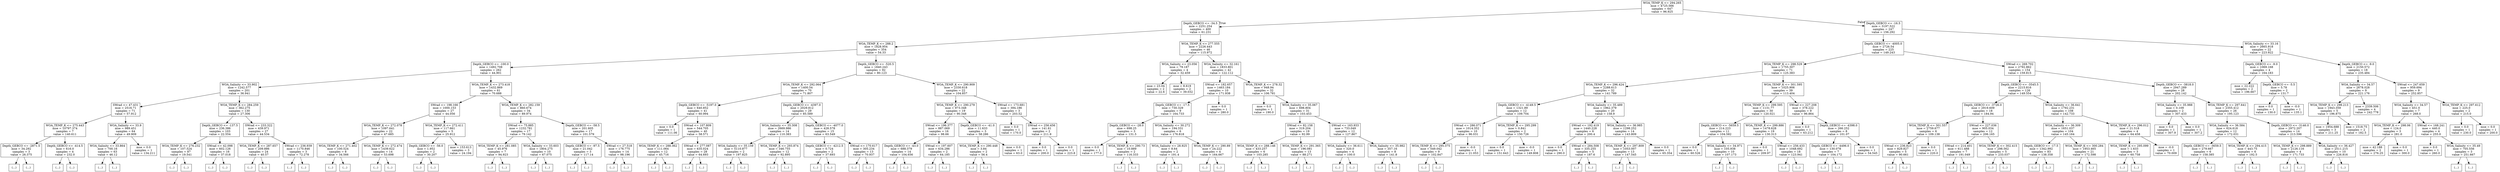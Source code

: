digraph Tree {
node [shape=box] ;
0 [label="WOA_TEMP_K <= 294.265\nmse = 4725.566\nsamples = 647\nvalue = 96.925"] ;
1 [label="Depth_GEBCO <= -34.5\nmse = 2251.254\nsamples = 400\nvalue = 61.231"] ;
0 -> 1 [labeldistance=2.5, labelangle=45, headlabel="True"] ;
2 [label="WOA_TEMP_K <= 288.2\nmse = 1828.954\nsamples = 354\nvalue = 54.33"] ;
1 -> 2 ;
3 [label="Depth_GEBCO <= -100.0\nmse = 1492.708\nsamples = 262\nvalue = 44.901"] ;
2 -> 3 ;
4 [label="WOA_Salinity <= 33.902\nmse = 1242.577\nsamples = 201\nvalue = 36.941"] ;
3 -> 4 ;
5 [label="SWrad <= 47.431\nmse = 2516.71\nsamples = 71\nvalue = 57.912"] ;
4 -> 5 ;
6 [label="WOA_TEMP_K <= 275.443\nmse = 10797.374\nsamples = 7\nvalue = 140.611"] ;
5 -> 6 ;
7 [label="Depth_GEBCO <= -2871.5\nmse = 34.292\nsamples = 3\nvalue = 26.375"] ;
6 -> 7 ;
8 [label="(...)"] ;
7 -> 8 ;
11 [label="(...)"] ;
7 -> 11 ;
12 [label="Depth_GEBCO <= -414.5\nmse = 616.0\nsamples = 4\nvalue = 232.0"] ;
6 -> 12 ;
13 [label="(...)"] ;
12 -> 13 ;
16 [label="(...)"] ;
12 -> 16 ;
17 [label="WOA_Salinity <= 33.9\nmse = 989.451\nsamples = 64\nvalue = 49.909"] ;
5 -> 17 ;
18 [label="WOA_Salinity <= 33.864\nmse = 700.16\nsamples = 63\nvalue = 46.12"] ;
17 -> 18 ;
19 [label="(...)"] ;
18 -> 19 ;
118 [label="(...)"] ;
18 -> 118 ;
131 [label="mse = 0.0\nsamples = 1\nvalue = 134.211"] ;
17 -> 131 ;
132 [label="WOA_TEMP_K <= 284.259\nmse = 362.275\nsamples = 130\nvalue = 27.306"] ;
4 -> 132 ;
133 [label="Depth_GEBCO <= -137.5\nmse = 236.386\nsamples = 103\nvalue = 22.554"] ;
132 -> 133 ;
134 [label="WOA_TEMP_K <= 276.232\nmse = 107.524\nsamples = 87\nvalue = 19.541"] ;
133 -> 134 ;
135 [label="(...)"] ;
134 -> 135 ;
174 [label="(...)"] ;
134 -> 174 ;
241 [label="SWrad <= 42.098\nmse = 602.126\nsamples = 16\nvalue = 37.018"] ;
133 -> 241 ;
242 [label="(...)"] ;
241 -> 242 ;
249 [label="(...)"] ;
241 -> 249 ;
266 [label="SWrad <= 233.322\nmse = 439.971\nsamples = 27\nvalue = 44.534"] ;
132 -> 266 ;
267 [label="WOA_TEMP_K <= 287.657\nmse = 209.886\nsamples = 24\nvalue = 40.57"] ;
266 -> 267 ;
268 [label="(...)"] ;
267 -> 268 ;
295 [label="(...)"] ;
267 -> 295 ;
306 [label="SWrad <= 236.939\nmse = 1170.846\nsamples = 3\nvalue = 72.278"] ;
266 -> 306 ;
307 [label="(...)"] ;
306 -> 307 ;
308 [label="(...)"] ;
306 -> 308 ;
311 [label="WOA_TEMP_K <= 273.418\nmse = 1432.869\nsamples = 61\nvalue = 70.688"] ;
3 -> 311 ;
312 [label="SWrad <= 198.166\nmse = 1000.153\nsamples = 27\nvalue = 44.056"] ;
311 -> 312 ;
313 [label="WOA_TEMP_K <= 272.078\nmse = 1097.641\nsamples = 22\nvalue = 47.685"] ;
312 -> 313 ;
314 [label="WOA_TEMP_K <= 271.402\nmse = 100.524\nsamples = 8\nvalue = 34.566"] ;
313 -> 314 ;
315 [label="(...)"] ;
314 -> 315 ;
316 [label="(...)"] ;
314 -> 316 ;
325 [label="WOA_TEMP_K <= 272.474\nmse = 1439.622\nsamples = 14\nvalue = 53.698"] ;
313 -> 325 ;
326 [label="(...)"] ;
325 -> 326 ;
327 [label="(...)"] ;
325 -> 327 ;
330 [label="WOA_TEMP_K <= 272.411\nmse = 117.661\nsamples = 5\nvalue = 25.912"] ;
312 -> 330 ;
331 [label="Depth_GEBCO <= -56.0\nmse = 1.952\nsamples = 2\nvalue = 30.207"] ;
330 -> 331 ;
332 [label="(...)"] ;
331 -> 332 ;
333 [label="(...)"] ;
331 -> 333 ;
334 [label="mse = 153.613\nsamples = 3\nvalue = 24.194"] ;
330 -> 334 ;
335 [label="WOA_TEMP_K <= 282.159\nmse = 860.674\nsamples = 34\nvalue = 89.974"] ;
311 -> 335 ;
336 [label="SWrad <= 75.885\nmse = 1232.781\nsamples = 17\nvalue = 79.142"] ;
335 -> 336 ;
337 [label="WOA_TEMP_K <= 281.085\nmse = 45.976\nsamples = 7\nvalue = 94.923"] ;
336 -> 337 ;
338 [label="(...)"] ;
337 -> 338 ;
345 [label="(...)"] ;
337 -> 345 ;
350 [label="WOA_Salinity <= 33.603\nmse = 1804.275\nsamples = 10\nvalue = 67.075"] ;
336 -> 350 ;
351 [label="(...)"] ;
350 -> 351 ;
352 [label="(...)"] ;
350 -> 352 ;
355 [label="Depth_GEBCO <= -58.5\nmse = 201.605\nsamples = 17\nvalue = 101.579"] ;
335 -> 355 ;
356 [label="Depth_GEBCO <= -97.5\nmse = 21.042\nsamples = 3\nvalue = 117.14"] ;
355 -> 356 ;
357 [label="(...)"] ;
356 -> 357 ;
358 [label="(...)"] ;
356 -> 358 ;
361 [label="SWrad <= 27.518\nmse = 176.775\nsamples = 14\nvalue = 98.196"] ;
355 -> 361 ;
362 [label="(...)"] ;
361 -> 362 ;
363 [label="(...)"] ;
361 -> 363 ;
380 [label="Depth_GEBCO <= -520.5\nmse = 1840.243\nsamples = 92\nvalue = 80.123"] ;
2 -> 380 ;
381 [label="WOA_TEMP_K <= 292.064\nmse = 1400.54\nsamples = 70\nvalue = 71.807"] ;
380 -> 381 ;
382 [label="Depth_GEBCO <= -5197.0\nmse = 640.852\nsamples = 41\nvalue = 60.994"] ;
381 -> 382 ;
383 [label="mse = 0.0\nsamples = 1\nvalue = 111.06"] ;
382 -> 383 ;
384 [label="SWrad <= 107.809\nmse = 544.705\nsamples = 40\nvalue = 58.571"] ;
382 -> 384 ;
385 [label="WOA_TEMP_K <= 288.362\nmse = 111.064\nsamples = 12\nvalue = 45.716"] ;
384 -> 385 ;
386 [label="(...)"] ;
385 -> 386 ;
387 [label="(...)"] ;
385 -> 387 ;
408 [label="SWrad <= 277.087\nmse = 635.024\nsamples = 28\nvalue = 64.693"] ;
384 -> 408 ;
409 [label="(...)"] ;
408 -> 409 ;
450 [label="(...)"] ;
408 -> 450 ;
453 [label="Depth_GEBCO <= -4397.0\nmse = 2029.812\nsamples = 29\nvalue = 85.589"] ;
381 -> 453 ;
454 [label="WOA_Salinity <= 35.308\nmse = 2669.986\nsamples = 14\nvalue = 110.383"] ;
453 -> 454 ;
455 [label="WOA_Salinity <= 35.159\nmse = 5110.877\nsamples = 2\nvalue = 197.825"] ;
454 -> 455 ;
456 [label="(...)"] ;
455 -> 456 ;
457 [label="(...)"] ;
455 -> 457 ;
458 [label="WOA_TEMP_K <= 293.874\nmse = 346.755\nsamples = 12\nvalue = 92.895"] ;
454 -> 458 ;
459 [label="(...)"] ;
458 -> 459 ;
476 [label="(...)"] ;
458 -> 476 ;
477 [label="Depth_GEBCO <= -4077.0\nmse = 428.578\nsamples = 15\nvalue = 63.549"] ;
453 -> 477 ;
478 [label="Depth_GEBCO <= -4212.5\nmse = 0.724\nsamples = 2\nvalue = 37.693"] ;
477 -> 478 ;
479 [label="(...)"] ;
478 -> 479 ;
480 [label="(...)"] ;
478 -> 480 ;
481 [label="SWrad <= 170.617\nmse = 305.234\nsamples = 13\nvalue = 70.937"] ;
477 -> 481 ;
482 [label="(...)"] ;
481 -> 482 ;
485 [label="(...)"] ;
481 -> 485 ;
500 [label="WOA_TEMP_K <= 290.909\nmse = 2330.618\nsamples = 22\nvalue = 104.857"] ;
380 -> 500 ;
501 [label="WOA_TEMP_K <= 290.279\nmse = 973.348\nsamples = 19\nvalue = 90.348"] ;
500 -> 501 ;
502 [label="SWrad <= 196.377\nmse = 887.069\nsamples = 16\nvalue = 98.66"] ;
501 -> 502 ;
503 [label="Depth_GEBCO <= -43.0\nmse = 688.379\nsamples = 14\nvalue = 104.656"] ;
502 -> 503 ;
504 [label="(...)"] ;
503 -> 504 ;
519 [label="(...)"] ;
503 -> 519 ;
526 [label="SWrad <= 197.607\nmse = 634.286\nsamples = 2\nvalue = 64.185"] ;
502 -> 526 ;
527 [label="(...)"] ;
526 -> 527 ;
528 [label="(...)"] ;
526 -> 528 ;
529 [label="Depth_GEBCO <= -41.0\nmse = 11.633\nsamples = 3\nvalue = 58.286"] ;
501 -> 529 ;
530 [label="WOA_TEMP_K <= 290.448\nmse = 3.84\nsamples = 2\nvalue = 56.4"] ;
529 -> 530 ;
531 [label="(...)"] ;
530 -> 531 ;
532 [label="(...)"] ;
530 -> 532 ;
533 [label="mse = 0.0\nsamples = 1\nvalue = 63.0"] ;
529 -> 533 ;
534 [label="SWrad <= 173.681\nmse = 394.186\nsamples = 3\nvalue = 203.52"] ;
500 -> 534 ;
535 [label="mse = 0.0\nsamples = 1\nvalue = 170.0"] ;
534 -> 535 ;
536 [label="SWrad <= 256.456\nmse = 141.61\nsamples = 2\nvalue = 211.9"] ;
534 -> 536 ;
537 [label="mse = 0.0\nsamples = 1\nvalue = 200.0"] ;
536 -> 537 ;
538 [label="mse = 0.0\nsamples = 1\nvalue = 223.8"] ;
536 -> 538 ;
539 [label="WOA_TEMP_K <= 277.555\nmse = 2226.443\nsamples = 46\nvalue = 115.972"] ;
1 -> 539 ;
540 [label="WOA_Salinity <= 23.056\nmse = 79.187\nsamples = 4\nvalue = 32.459"] ;
539 -> 540 ;
541 [label="mse = 23.04\nsamples = 2\nvalue = 22.6"] ;
540 -> 541 ;
542 [label="mse = 8.619\nsamples = 2\nvalue = 39.032"] ;
540 -> 542 ;
543 [label="WOA_Salinity <= 32.161\nmse = 1833.801\nsamples = 42\nvalue = 122.112"] ;
539 -> 543 ;
544 [label="SWrad <= 182.657\nmse = 1463.184\nsamples = 10\nvalue = 171.938"] ;
543 -> 544 ;
545 [label="Depth_GEBCO <= -17.5\nmse = 730.329\nsamples = 9\nvalue = 164.733"] ;
544 -> 545 ;
546 [label="Depth_GEBCO <= -28.0\nmse = 698.25\nsamples = 3\nvalue = 131.5"] ;
545 -> 546 ;
547 [label="mse = 0.0\nsamples = 1\nvalue = 177.0"] ;
546 -> 547 ;
548 [label="WOA_TEMP_K <= 290.73\nmse = 10.889\nsamples = 2\nvalue = 116.333"] ;
546 -> 548 ;
549 [label="(...)"] ;
548 -> 549 ;
550 [label="(...)"] ;
548 -> 550 ;
551 [label="WOA_Salinity <= 30.272\nmse = 194.331\nsamples = 6\nvalue = 176.818"] ;
545 -> 551 ;
552 [label="WOA_Salinity <= 28.925\nmse = 8.64\nsamples = 2\nvalue = 191.4"] ;
551 -> 552 ;
553 [label="(...)"] ;
552 -> 553 ;
554 [label="(...)"] ;
552 -> 554 ;
555 [label="WOA_TEMP_K <= 290.89\nmse = 24.222\nsamples = 4\nvalue = 164.667"] ;
551 -> 555 ;
556 [label="(...)"] ;
555 -> 556 ;
561 [label="(...)"] ;
555 -> 561 ;
562 [label="mse = 0.0\nsamples = 1\nvalue = 280.0"] ;
544 -> 562 ;
563 [label="WOA_TEMP_K <= 278.32\nmse = 948.94\nsamples = 32\nvalue = 106.781"] ;
543 -> 563 ;
564 [label="mse = 0.0\nsamples = 1\nvalue = 190.0"] ;
563 -> 564 ;
565 [label="WOA_Salinity <= 35.067\nmse = 698.804\nsamples = 31\nvalue = 103.453"] ;
563 -> 565 ;
566 [label="SWrad <= 82.158\nmse = 319.204\nsamples = 19\nvalue = 92.99"] ;
565 -> 566 ;
567 [label="WOA_TEMP_K <= 288.146\nmse = 433.257\nsamples = 6\nvalue = 103.285"] ;
566 -> 567 ;
568 [label="(...)"] ;
567 -> 568 ;
577 [label="(...)"] ;
567 -> 577 ;
578 [label="WOA_TEMP_K <= 291.365\nmse = 196.081\nsamples = 13\nvalue = 88.271"] ;
566 -> 578 ;
579 [label="(...)"] ;
578 -> 579 ;
600 [label="(...)"] ;
578 -> 600 ;
603 [label="SWrad <= 163.933\nmse = 733.049\nsamples = 12\nvalue = 127.867"] ;
565 -> 603 ;
604 [label="WOA_Salinity <= 36.611\nmse = 320.0\nsamples = 4\nvalue = 100.0"] ;
603 -> 604 ;
605 [label="(...)"] ;
604 -> 605 ;
606 [label="(...)"] ;
604 -> 606 ;
607 [label="WOA_Salinity <= 35.982\nmse = 357.16\nsamples = 8\nvalue = 141.8"] ;
603 -> 607 ;
608 [label="(...)"] ;
607 -> 608 ;
609 [label="(...)"] ;
607 -> 609 ;
614 [label="Depth_GEBCO <= -16.5\nmse = 3197.522\nsamples = 247\nvalue = 156.292"] ;
0 -> 614 [labeldistance=2.5, labelangle=-45, headlabel="False"] ;
615 [label="Depth_GEBCO <= -4005.0\nmse = 2726.54\nsamples = 225\nvalue = 149.243"] ;
614 -> 615 ;
616 [label="WOA_TEMP_K <= 298.529\nmse = 1755.307\nsamples = 71\nvalue = 125.383"] ;
615 -> 616 ;
617 [label="WOA_TEMP_K <= 296.424\nmse = 2288.613\nsamples = 32\nvalue = 141.789"] ;
616 -> 617 ;
618 [label="Depth_GEBCO <= -4149.5\nmse = 1321.89\nsamples = 12\nvalue = 109.704"] ;
617 -> 618 ;
619 [label="SWrad <= 286.071\nmse = 1014.352\nsamples = 10\nvalue = 96.031"] ;
618 -> 619 ;
620 [label="WOA_TEMP_K <= 295.375\nmse = 549.042\nsamples = 9\nvalue = 102.847"] ;
619 -> 620 ;
621 [label="(...)"] ;
620 -> 621 ;
630 [label="(...)"] ;
620 -> 630 ;
635 [label="mse = -0.0\nsamples = 1\nvalue = 21.053"] ;
619 -> 635 ;
636 [label="WOA_TEMP_K <= 295.299\nmse = 0.841\nsamples = 2\nvalue = 150.726"] ;
618 -> 636 ;
637 [label="mse = 0.0\nsamples = 1\nvalue = 151.643"] ;
636 -> 637 ;
638 [label="mse = -0.0\nsamples = 1\nvalue = 149.808"] ;
636 -> 638 ;
639 [label="WOA_Salinity <= 35.489\nmse = 1962.379\nsamples = 20\nvalue = 158.9"] ;
617 -> 639 ;
640 [label="SWrad <= 192.419\nmse = 1440.228\nsamples = 6\nvalue = 200.4"] ;
639 -> 640 ;
641 [label="mse = 0.0\nsamples = 1\nvalue = 290.0"] ;
640 -> 641 ;
642 [label="SWrad <= 284.508\nmse = 335.255\nsamples = 5\nvalue = 187.6"] ;
640 -> 642 ;
643 [label="(...)"] ;
642 -> 643 ;
650 [label="(...)"] ;
642 -> 650 ;
651 [label="WOA_Salinity <= 36.985\nmse = 1298.252\nsamples = 14\nvalue = 143.809"] ;
639 -> 651 ;
652 [label="WOA_TEMP_K <= 297.809\nmse = 1053.007\nsamples = 13\nvalue = 147.545"] ;
651 -> 652 ;
653 [label="(...)"] ;
652 -> 653 ;
676 [label="(...)"] ;
652 -> 676 ;
677 [label="mse = 0.0\nsamples = 1\nvalue = 65.354"] ;
651 -> 677 ;
678 [label="WOA_TEMP_K <= 301.595\nmse = 1025.906\nsamples = 39\nvalue = 113.404"] ;
616 -> 678 ;
679 [label="WOA_TEMP_K <= 299.595\nmse = 1131.77\nsamples = 30\nvalue = 120.021"] ;
678 -> 679 ;
680 [label="Depth_GEBCO <= -5659.5\nmse = 214.223\nsamples = 11\nvalue = 104.582"] ;
679 -> 680 ;
681 [label="mse = 0.0\nsamples = 1\nvalue = 60.526"] ;
680 -> 681 ;
682 [label="WOA_Salinity <= 34.971\nmse = 105.938\nsamples = 10\nvalue = 107.173"] ;
680 -> 682 ;
683 [label="(...)"] ;
682 -> 683 ;
686 [label="(...)"] ;
682 -> 686 ;
701 [label="WOA_TEMP_K <= 299.886\nmse = 1478.628\nsamples = 19\nvalue = 130.313"] ;
679 -> 701 ;
702 [label="mse = 0.0\nsamples = 1\nvalue = 209.97"] ;
701 -> 702 ;
703 [label="SWrad <= 256.433\nmse = 1048.692\nsamples = 18\nvalue = 123.941"] ;
701 -> 703 ;
704 [label="(...)"] ;
703 -> 704 ;
729 [label="(...)"] ;
703 -> 729 ;
738 [label="SWrad <= 227.208\nmse = 378.222\nsamples = 9\nvalue = 96.864"] ;
678 -> 738 ;
739 [label="mse = 0.0\nsamples = 1\nvalue = 63.212"] ;
738 -> 739 ;
740 [label="Depth_GEBCO <= -4398.0\nmse = 266.252\nsamples = 8\nvalue = 101.07"] ;
738 -> 740 ;
741 [label="Depth_GEBCO <= -4496.0\nmse = 130.078\nsamples = 7\nvalue = 104.172"] ;
740 -> 741 ;
742 [label="(...)"] ;
741 -> 742 ;
753 [label="(...)"] ;
741 -> 753 ;
754 [label="mse = 0.0\nsamples = 1\nvalue = 54.545"] ;
740 -> 754 ;
755 [label="SWrad <= 269.702\nmse = 2792.862\nsamples = 154\nvalue = 159.815"] ;
615 -> 755 ;
756 [label="Depth_GEBCO <= -3545.5\nmse = 2215.816\nsamples = 126\nvalue = 149.554"] ;
755 -> 756 ;
757 [label="Depth_GEBCO <= -3726.0\nmse = 2919.609\nsamples = 18\nvalue = 184.94"] ;
756 -> 757 ;
758 [label="WOA_TEMP_K <= 301.557\nmse = 2759.677\nsamples = 6\nvalue = 109.138"] ;
757 -> 758 ;
759 [label="SWrad <= 236.823\nmse = 829.827\nsamples = 5\nvalue = 90.661"] ;
758 -> 759 ;
760 [label="(...)"] ;
759 -> 760 ;
763 [label="(...)"] ;
759 -> 763 ;
768 [label="mse = 0.0\nsamples = 1\nvalue = 220.0"] ;
758 -> 768 ;
769 [label="SWrad <= 227.036\nmse = 905.034\nsamples = 12\nvalue = 206.165"] ;
757 -> 769 ;
770 [label="SWrad <= 214.401\nmse = 611.488\nsamples = 7\nvalue = 191.049"] ;
769 -> 770 ;
771 [label="(...)"] ;
770 -> 771 ;
774 [label="(...)"] ;
770 -> 774 ;
777 [label="WOA_TEMP_K <= 302.415\nmse = 298.562\nsamples = 5\nvalue = 233.037"] ;
769 -> 777 ;
778 [label="(...)"] ;
777 -> 778 ;
783 [label="(...)"] ;
777 -> 783 ;
784 [label="WOA_Salinity <= 36.641\nmse = 1792.231\nsamples = 108\nvalue = 142.733"] ;
756 -> 784 ;
785 [label="WOA_Salinity <= 36.309\nmse = 1651.037\nsamples = 104\nvalue = 145.164"] ;
784 -> 785 ;
786 [label="Depth_GEBCO <= -17.5\nmse = 1342.992\nsamples = 83\nvalue = 138.358"] ;
785 -> 786 ;
787 [label="(...)"] ;
786 -> 787 ;
920 [label="(...)"] ;
786 -> 920 ;
921 [label="WOA_TEMP_K <= 300.284\nmse = 1953.465\nsamples = 21\nvalue = 172.598"] ;
785 -> 921 ;
922 [label="(...)"] ;
921 -> 922 ;
939 [label="(...)"] ;
921 -> 939 ;
940 [label="WOA_TEMP_K <= 296.012\nmse = 21.518\nsamples = 4\nvalue = 64.458"] ;
784 -> 940 ;
941 [label="WOA_TEMP_K <= 295.099\nmse = 1.633\nsamples = 3\nvalue = 60.758"] ;
940 -> 941 ;
942 [label="(...)"] ;
941 -> 942 ;
943 [label="(...)"] ;
941 -> 943 ;
944 [label="mse = -0.0\nsamples = 1\nvalue = 70.009"] ;
940 -> 944 ;
945 [label="Depth_GEBCO <= -3818.0\nmse = 2947.289\nsamples = 28\nvalue = 202.142"] ;
755 -> 945 ;
946 [label="WOA_Salinity <= 35.988\nmse = 0.109\nsamples = 2\nvalue = 307.433"] ;
945 -> 946 ;
947 [label="mse = 0.0\nsamples = 1\nvalue = 307.9"] ;
946 -> 947 ;
948 [label="mse = 0.0\nsamples = 1\nvalue = 307.2"] ;
946 -> 948 ;
949 [label="WOA_TEMP_K <= 297.641\nmse = 2355.412\nsamples = 26\nvalue = 195.123"] ;
945 -> 949 ;
950 [label="WOA_Salinity <= 36.584\nmse = 624.618\nsamples = 12\nvalue = 172.031"] ;
949 -> 950 ;
951 [label="Depth_GEBCO <= -3659.5\nmse = 279.667\nsamples = 6\nvalue = 158.385"] ;
950 -> 951 ;
952 [label="(...)"] ;
951 -> 952 ;
953 [label="(...)"] ;
951 -> 953 ;
960 [label="WOA_TEMP_K <= 294.415\nmse = 443.75\nsamples = 6\nvalue = 192.5"] ;
950 -> 960 ;
961 [label="(...)"] ;
960 -> 961 ;
962 [label="(...)"] ;
960 -> 962 ;
963 [label="Depth_GEBCO <= -3146.0\nmse = 2972.207\nsamples = 14\nvalue = 213.596"] ;
949 -> 963 ;
964 [label="WOA_TEMP_K <= 298.889\nmse = 2126.116\nsamples = 4\nvalue = 171.733"] ;
963 -> 964 ;
965 [label="(...)"] ;
964 -> 965 ;
966 [label="(...)"] ;
964 -> 966 ;
969 [label="WOA_Salinity <= 36.427\nmse = 2511.215\nsamples = 10\nvalue = 226.816"] ;
963 -> 969 ;
970 [label="(...)"] ;
969 -> 970 ;
979 [label="(...)"] ;
969 -> 979 ;
980 [label="WOA_Salinity <= 33.16\nmse = 2665.918\nsamples = 22\nvalue = 223.922"] ;
614 -> 980 ;
981 [label="Depth_GEBCO <= -9.0\nmse = 1069.168\nsamples = 4\nvalue = 164.183"] ;
980 -> 981 ;
982 [label="mse = 22.222\nsamples = 2\nvalue = 196.667"] ;
981 -> 982 ;
983 [label="Depth_GEBCO <= -5.5\nmse = 5.78\nsamples = 2\nvalue = 131.7"] ;
981 -> 983 ;
984 [label="mse = 0.0\nsamples = 1\nvalue = 130.0"] ;
983 -> 984 ;
985 [label="mse = -0.0\nsamples = 1\nvalue = 135.1"] ;
983 -> 985 ;
986 [label="Depth_GEBCO <= -9.0\nmse = 2150.572\nsamples = 18\nvalue = 235.484"] ;
980 -> 986 ;
987 [label="WOA_Salinity <= 34.57\nmse = 2678.028\nsamples = 9\nvalue = 221.176"] ;
986 -> 987 ;
988 [label="WOA_TEMP_K <= 298.213\nmse = 1943.359\nsamples = 5\nvalue = 196.875"] ;
987 -> 988 ;
989 [label="mse = 1954.688\nsamples = 3\nvalue = 211.25"] ;
988 -> 989 ;
990 [label="mse = 1518.75\nsamples = 2\nvalue = 182.5"] ;
988 -> 990 ;
991 [label="mse = 2339.506\nsamples = 4\nvalue = 242.778"] ;
987 -> 991 ;
992 [label="SWrad <= 247.659\nmse = 959.694\nsamples = 9\nvalue = 252.857"] ;
986 -> 992 ;
993 [label="WOA_Salinity <= 34.57\nmse = 451.0\nsamples = 7\nvalue = 268.0"] ;
992 -> 993 ;
994 [label="WOA_TEMP_K <= 298.06\nmse = 124.0\nsamples = 3\nvalue = 281.0"] ;
993 -> 994 ;
995 [label="mse = 42.188\nsamples = 2\nvalue = 276.25"] ;
994 -> 995 ;
996 [label="mse = 0.0\nsamples = 1\nvalue = 300.0"] ;
994 -> 996 ;
997 [label="SWrad <= 168.241\nmse = 440.0\nsamples = 4\nvalue = 255.0"] ;
993 -> 997 ;
998 [label="mse = 0.0\nsamples = 1\nvalue = 260.0"] ;
997 -> 998 ;
999 [label="WOA_Salinity <= 35.49\nmse = 705.556\nsamples = 3\nvalue = 251.667"] ;
997 -> 999 ;
1000 [label="(...)"] ;
999 -> 1000 ;
1001 [label="(...)"] ;
999 -> 1001 ;
1002 [label="WOA_TEMP_K <= 297.612\nmse = 225.0\nsamples = 2\nvalue = 215.0"] ;
992 -> 1002 ;
1003 [label="mse = 0.0\nsamples = 1\nvalue = 230.0"] ;
1002 -> 1003 ;
1004 [label="mse = 0.0\nsamples = 1\nvalue = 200.0"] ;
1002 -> 1004 ;
}